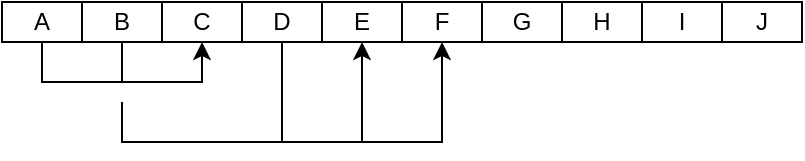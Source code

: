 <mxfile version="20.7.4" type="device"><diagram id="UwLJ3lH-WnfXp4VZ6KwO" name="第 1 页"><mxGraphModel dx="698" dy="368" grid="1" gridSize="10" guides="1" tooltips="1" connect="1" arrows="1" fold="1" page="1" pageScale="1" pageWidth="827" pageHeight="1169" math="0" shadow="0"><root><mxCell id="0"/><mxCell id="1" parent="0"/><mxCell id="UagD76ovqVOIJzVvOEjC-11" style="edgeStyle=orthogonalEdgeStyle;rounded=0;orthogonalLoop=1;jettySize=auto;html=1;entryX=0.5;entryY=1;entryDx=0;entryDy=0;exitX=0.5;exitY=1;exitDx=0;exitDy=0;" edge="1" parent="1" source="UagD76ovqVOIJzVvOEjC-1" target="UagD76ovqVOIJzVvOEjC-3"><mxGeometry relative="1" as="geometry"><mxPoint x="60" y="66" as="sourcePoint"/><mxPoint x="130" y="66" as="targetPoint"/><Array as="points"><mxPoint x="60" y="80"/><mxPoint x="140" y="80"/></Array></mxGeometry></mxCell><mxCell id="UagD76ovqVOIJzVvOEjC-1" value="A" style="rounded=0;whiteSpace=wrap;html=1;" vertex="1" parent="1"><mxGeometry x="40" y="40" width="40" height="20" as="geometry"/></mxCell><mxCell id="UagD76ovqVOIJzVvOEjC-14" style="edgeStyle=orthogonalEdgeStyle;rounded=0;orthogonalLoop=1;jettySize=auto;html=1;endArrow=none;endFill=0;" edge="1" parent="1" source="UagD76ovqVOIJzVvOEjC-2"><mxGeometry relative="1" as="geometry"><mxPoint x="100" y="80" as="targetPoint"/></mxGeometry></mxCell><mxCell id="UagD76ovqVOIJzVvOEjC-2" value="B" style="rounded=0;whiteSpace=wrap;html=1;" vertex="1" parent="1"><mxGeometry x="80" y="40" width="40" height="20" as="geometry"/></mxCell><mxCell id="UagD76ovqVOIJzVvOEjC-3" value="C" style="rounded=0;whiteSpace=wrap;html=1;" vertex="1" parent="1"><mxGeometry x="120" y="40" width="40" height="20" as="geometry"/></mxCell><mxCell id="UagD76ovqVOIJzVvOEjC-16" style="edgeStyle=orthogonalEdgeStyle;rounded=0;orthogonalLoop=1;jettySize=auto;html=1;startArrow=none;startFill=0;endArrow=none;endFill=0;" edge="1" parent="1" source="UagD76ovqVOIJzVvOEjC-4"><mxGeometry relative="1" as="geometry"><mxPoint x="180" y="110" as="targetPoint"/></mxGeometry></mxCell><mxCell id="UagD76ovqVOIJzVvOEjC-4" value="D" style="rounded=0;whiteSpace=wrap;html=1;" vertex="1" parent="1"><mxGeometry x="160" y="40" width="40" height="20" as="geometry"/></mxCell><mxCell id="UagD76ovqVOIJzVvOEjC-5" value="E" style="rounded=0;whiteSpace=wrap;html=1;" vertex="1" parent="1"><mxGeometry x="200" y="40" width="40" height="20" as="geometry"/></mxCell><mxCell id="UagD76ovqVOIJzVvOEjC-15" style="edgeStyle=orthogonalEdgeStyle;rounded=0;orthogonalLoop=1;jettySize=auto;html=1;endArrow=none;endFill=0;startArrow=classic;startFill=1;" edge="1" parent="1" source="UagD76ovqVOIJzVvOEjC-6"><mxGeometry relative="1" as="geometry"><mxPoint x="220" y="100" as="targetPoint"/><Array as="points"><mxPoint x="260" y="110"/><mxPoint x="220" y="110"/></Array></mxGeometry></mxCell><mxCell id="UagD76ovqVOIJzVvOEjC-6" value="F" style="rounded=0;whiteSpace=wrap;html=1;" vertex="1" parent="1"><mxGeometry x="240" y="40" width="40" height="20" as="geometry"/></mxCell><mxCell id="UagD76ovqVOIJzVvOEjC-7" value="G" style="rounded=0;whiteSpace=wrap;html=1;" vertex="1" parent="1"><mxGeometry x="280" y="40" width="40" height="20" as="geometry"/></mxCell><mxCell id="UagD76ovqVOIJzVvOEjC-8" value="H" style="rounded=0;whiteSpace=wrap;html=1;" vertex="1" parent="1"><mxGeometry x="320" y="40" width="40" height="20" as="geometry"/></mxCell><mxCell id="UagD76ovqVOIJzVvOEjC-9" value="I" style="rounded=0;whiteSpace=wrap;html=1;" vertex="1" parent="1"><mxGeometry x="360" y="40" width="40" height="20" as="geometry"/></mxCell><mxCell id="UagD76ovqVOIJzVvOEjC-10" value="J" style="rounded=0;whiteSpace=wrap;html=1;" vertex="1" parent="1"><mxGeometry x="400" y="40" width="40" height="20" as="geometry"/></mxCell><mxCell id="UagD76ovqVOIJzVvOEjC-13" value="" style="endArrow=classic;html=1;rounded=0;entryX=0.5;entryY=1;entryDx=0;entryDy=0;" edge="1" parent="1" target="UagD76ovqVOIJzVvOEjC-5"><mxGeometry width="50" height="50" relative="1" as="geometry"><mxPoint x="100" y="90" as="sourcePoint"/><mxPoint x="220" y="100" as="targetPoint"/><Array as="points"><mxPoint x="100" y="110"/><mxPoint x="220" y="110"/></Array></mxGeometry></mxCell></root></mxGraphModel></diagram></mxfile>